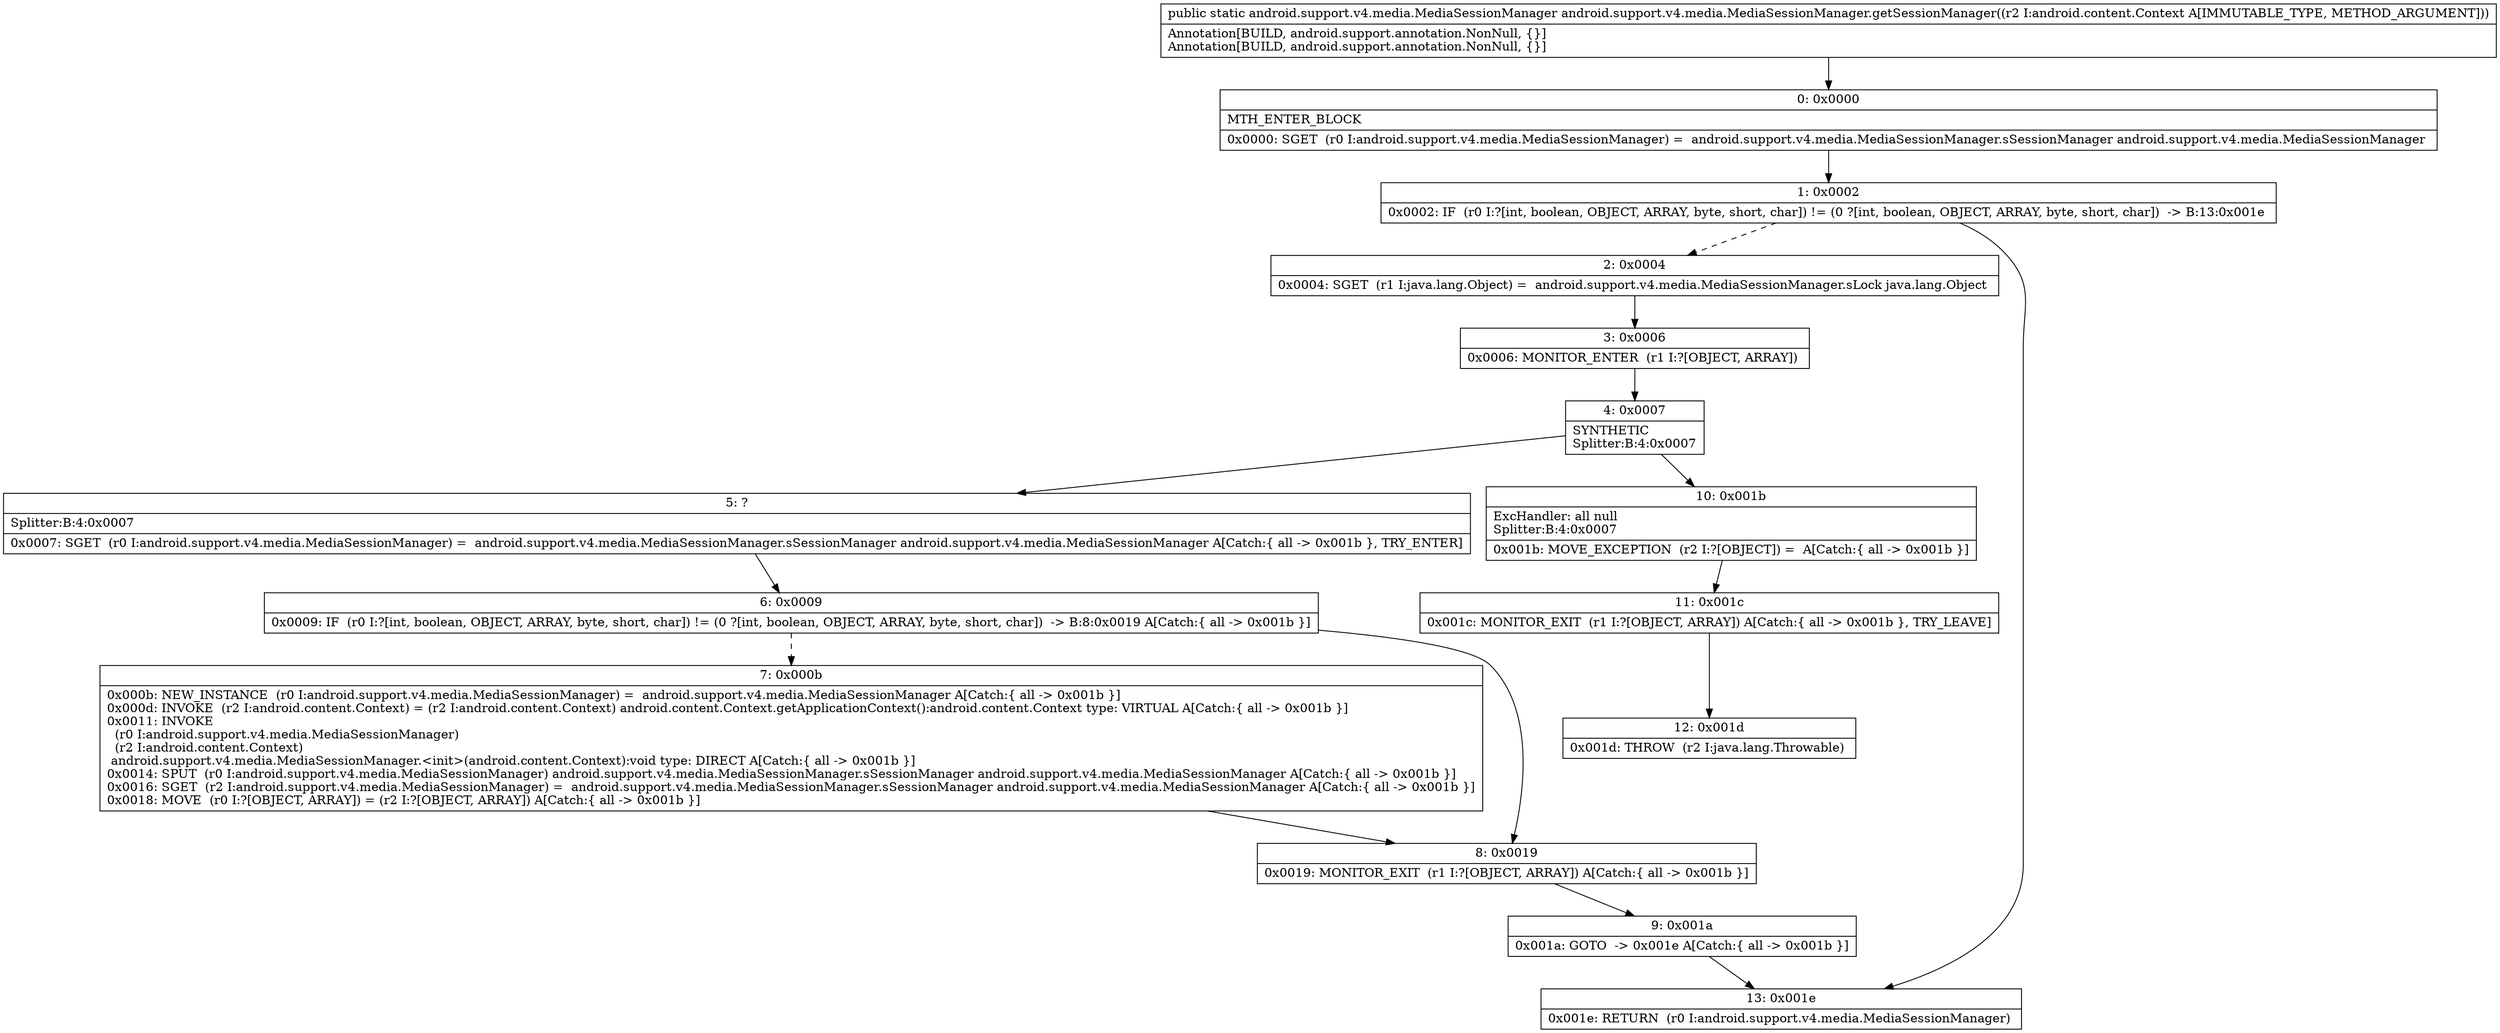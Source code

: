 digraph "CFG forandroid.support.v4.media.MediaSessionManager.getSessionManager(Landroid\/content\/Context;)Landroid\/support\/v4\/media\/MediaSessionManager;" {
Node_0 [shape=record,label="{0\:\ 0x0000|MTH_ENTER_BLOCK\l|0x0000: SGET  (r0 I:android.support.v4.media.MediaSessionManager) =  android.support.v4.media.MediaSessionManager.sSessionManager android.support.v4.media.MediaSessionManager \l}"];
Node_1 [shape=record,label="{1\:\ 0x0002|0x0002: IF  (r0 I:?[int, boolean, OBJECT, ARRAY, byte, short, char]) != (0 ?[int, boolean, OBJECT, ARRAY, byte, short, char])  \-\> B:13:0x001e \l}"];
Node_2 [shape=record,label="{2\:\ 0x0004|0x0004: SGET  (r1 I:java.lang.Object) =  android.support.v4.media.MediaSessionManager.sLock java.lang.Object \l}"];
Node_3 [shape=record,label="{3\:\ 0x0006|0x0006: MONITOR_ENTER  (r1 I:?[OBJECT, ARRAY]) \l}"];
Node_4 [shape=record,label="{4\:\ 0x0007|SYNTHETIC\lSplitter:B:4:0x0007\l}"];
Node_5 [shape=record,label="{5\:\ ?|Splitter:B:4:0x0007\l|0x0007: SGET  (r0 I:android.support.v4.media.MediaSessionManager) =  android.support.v4.media.MediaSessionManager.sSessionManager android.support.v4.media.MediaSessionManager A[Catch:\{ all \-\> 0x001b \}, TRY_ENTER]\l}"];
Node_6 [shape=record,label="{6\:\ 0x0009|0x0009: IF  (r0 I:?[int, boolean, OBJECT, ARRAY, byte, short, char]) != (0 ?[int, boolean, OBJECT, ARRAY, byte, short, char])  \-\> B:8:0x0019 A[Catch:\{ all \-\> 0x001b \}]\l}"];
Node_7 [shape=record,label="{7\:\ 0x000b|0x000b: NEW_INSTANCE  (r0 I:android.support.v4.media.MediaSessionManager) =  android.support.v4.media.MediaSessionManager A[Catch:\{ all \-\> 0x001b \}]\l0x000d: INVOKE  (r2 I:android.content.Context) = (r2 I:android.content.Context) android.content.Context.getApplicationContext():android.content.Context type: VIRTUAL A[Catch:\{ all \-\> 0x001b \}]\l0x0011: INVOKE  \l  (r0 I:android.support.v4.media.MediaSessionManager)\l  (r2 I:android.content.Context)\l android.support.v4.media.MediaSessionManager.\<init\>(android.content.Context):void type: DIRECT A[Catch:\{ all \-\> 0x001b \}]\l0x0014: SPUT  (r0 I:android.support.v4.media.MediaSessionManager) android.support.v4.media.MediaSessionManager.sSessionManager android.support.v4.media.MediaSessionManager A[Catch:\{ all \-\> 0x001b \}]\l0x0016: SGET  (r2 I:android.support.v4.media.MediaSessionManager) =  android.support.v4.media.MediaSessionManager.sSessionManager android.support.v4.media.MediaSessionManager A[Catch:\{ all \-\> 0x001b \}]\l0x0018: MOVE  (r0 I:?[OBJECT, ARRAY]) = (r2 I:?[OBJECT, ARRAY]) A[Catch:\{ all \-\> 0x001b \}]\l}"];
Node_8 [shape=record,label="{8\:\ 0x0019|0x0019: MONITOR_EXIT  (r1 I:?[OBJECT, ARRAY]) A[Catch:\{ all \-\> 0x001b \}]\l}"];
Node_9 [shape=record,label="{9\:\ 0x001a|0x001a: GOTO  \-\> 0x001e A[Catch:\{ all \-\> 0x001b \}]\l}"];
Node_10 [shape=record,label="{10\:\ 0x001b|ExcHandler: all null\lSplitter:B:4:0x0007\l|0x001b: MOVE_EXCEPTION  (r2 I:?[OBJECT]) =  A[Catch:\{ all \-\> 0x001b \}]\l}"];
Node_11 [shape=record,label="{11\:\ 0x001c|0x001c: MONITOR_EXIT  (r1 I:?[OBJECT, ARRAY]) A[Catch:\{ all \-\> 0x001b \}, TRY_LEAVE]\l}"];
Node_12 [shape=record,label="{12\:\ 0x001d|0x001d: THROW  (r2 I:java.lang.Throwable) \l}"];
Node_13 [shape=record,label="{13\:\ 0x001e|0x001e: RETURN  (r0 I:android.support.v4.media.MediaSessionManager) \l}"];
MethodNode[shape=record,label="{public static android.support.v4.media.MediaSessionManager android.support.v4.media.MediaSessionManager.getSessionManager((r2 I:android.content.Context A[IMMUTABLE_TYPE, METHOD_ARGUMENT]))  | Annotation[BUILD, android.support.annotation.NonNull, \{\}]\lAnnotation[BUILD, android.support.annotation.NonNull, \{\}]\l}"];
MethodNode -> Node_0;
Node_0 -> Node_1;
Node_1 -> Node_2[style=dashed];
Node_1 -> Node_13;
Node_2 -> Node_3;
Node_3 -> Node_4;
Node_4 -> Node_5;
Node_4 -> Node_10;
Node_5 -> Node_6;
Node_6 -> Node_7[style=dashed];
Node_6 -> Node_8;
Node_7 -> Node_8;
Node_8 -> Node_9;
Node_9 -> Node_13;
Node_10 -> Node_11;
Node_11 -> Node_12;
}

